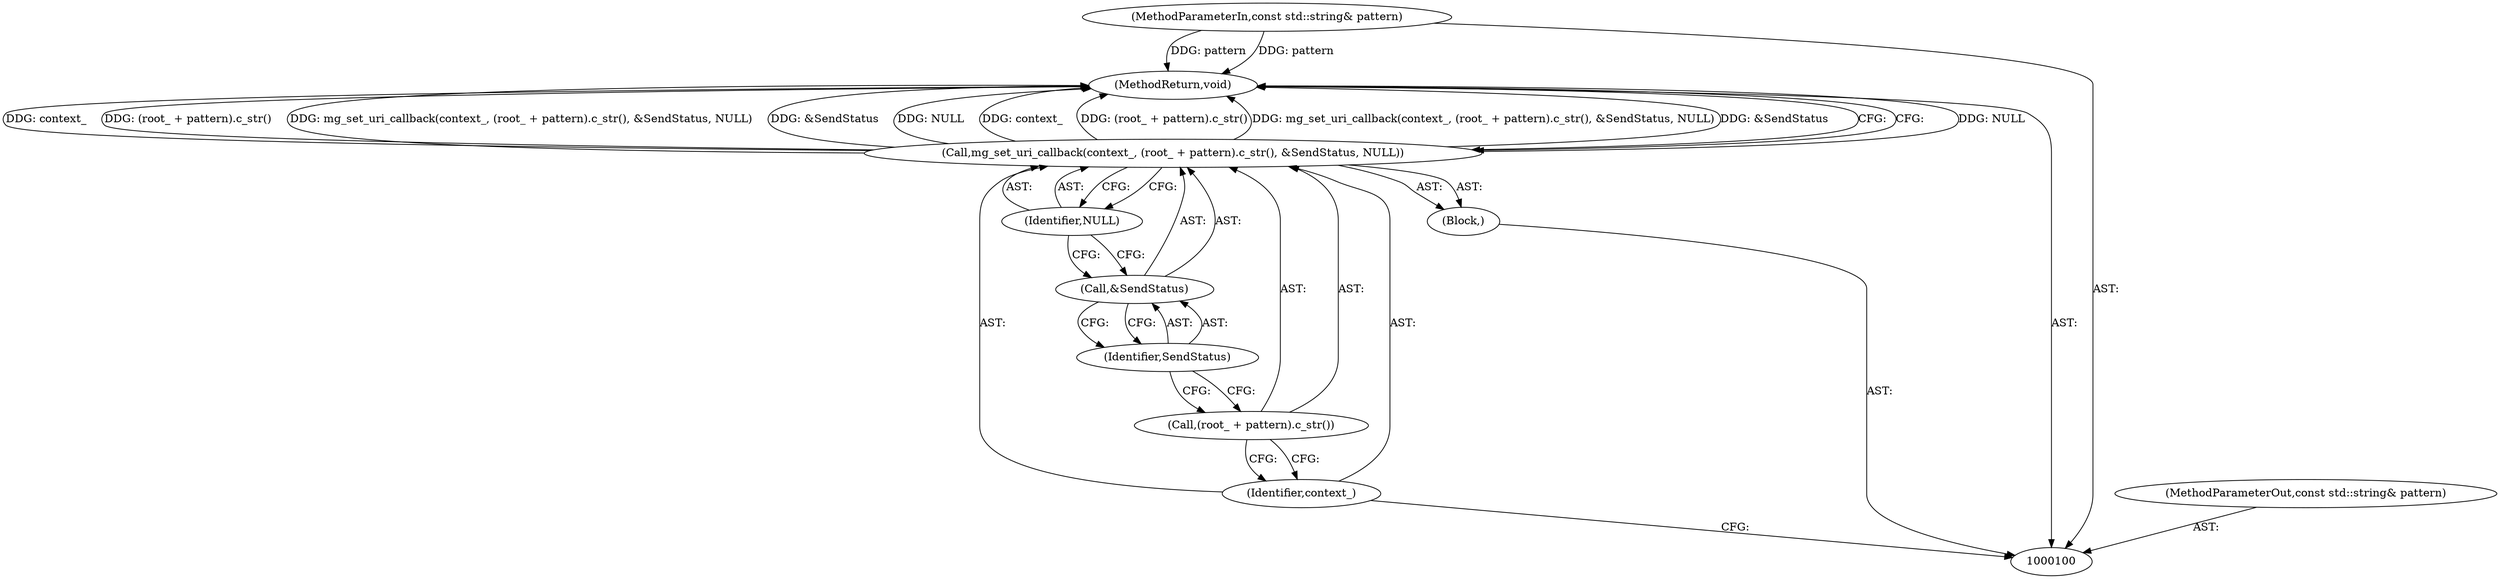 digraph "1_Chrome_4ab22cfc619ee8ff17a8c50e289ec3b30731ceba_3" {
"1000109" [label="(MethodReturn,void)"];
"1000101" [label="(MethodParameterIn,const std::string& pattern)"];
"1000128" [label="(MethodParameterOut,const std::string& pattern)"];
"1000102" [label="(Block,)"];
"1000103" [label="(Call,mg_set_uri_callback(context_, (root_ + pattern).c_str(), &SendStatus, NULL))"];
"1000104" [label="(Identifier,context_)"];
"1000105" [label="(Call,(root_ + pattern).c_str())"];
"1000106" [label="(Call,&SendStatus)"];
"1000107" [label="(Identifier,SendStatus)"];
"1000108" [label="(Identifier,NULL)"];
"1000109" -> "1000100"  [label="AST: "];
"1000109" -> "1000103"  [label="CFG: "];
"1000103" -> "1000109"  [label="DDG: NULL"];
"1000103" -> "1000109"  [label="DDG: context_"];
"1000103" -> "1000109"  [label="DDG: (root_ + pattern).c_str()"];
"1000103" -> "1000109"  [label="DDG: mg_set_uri_callback(context_, (root_ + pattern).c_str(), &SendStatus, NULL)"];
"1000103" -> "1000109"  [label="DDG: &SendStatus"];
"1000101" -> "1000109"  [label="DDG: pattern"];
"1000101" -> "1000100"  [label="AST: "];
"1000101" -> "1000109"  [label="DDG: pattern"];
"1000128" -> "1000100"  [label="AST: "];
"1000102" -> "1000100"  [label="AST: "];
"1000103" -> "1000102"  [label="AST: "];
"1000103" -> "1000102"  [label="AST: "];
"1000103" -> "1000108"  [label="CFG: "];
"1000104" -> "1000103"  [label="AST: "];
"1000105" -> "1000103"  [label="AST: "];
"1000106" -> "1000103"  [label="AST: "];
"1000108" -> "1000103"  [label="AST: "];
"1000109" -> "1000103"  [label="CFG: "];
"1000103" -> "1000109"  [label="DDG: NULL"];
"1000103" -> "1000109"  [label="DDG: context_"];
"1000103" -> "1000109"  [label="DDG: (root_ + pattern).c_str()"];
"1000103" -> "1000109"  [label="DDG: mg_set_uri_callback(context_, (root_ + pattern).c_str(), &SendStatus, NULL)"];
"1000103" -> "1000109"  [label="DDG: &SendStatus"];
"1000104" -> "1000103"  [label="AST: "];
"1000104" -> "1000100"  [label="CFG: "];
"1000105" -> "1000104"  [label="CFG: "];
"1000105" -> "1000103"  [label="AST: "];
"1000105" -> "1000104"  [label="CFG: "];
"1000107" -> "1000105"  [label="CFG: "];
"1000106" -> "1000103"  [label="AST: "];
"1000106" -> "1000107"  [label="CFG: "];
"1000107" -> "1000106"  [label="AST: "];
"1000108" -> "1000106"  [label="CFG: "];
"1000107" -> "1000106"  [label="AST: "];
"1000107" -> "1000105"  [label="CFG: "];
"1000106" -> "1000107"  [label="CFG: "];
"1000108" -> "1000103"  [label="AST: "];
"1000108" -> "1000106"  [label="CFG: "];
"1000103" -> "1000108"  [label="CFG: "];
}
